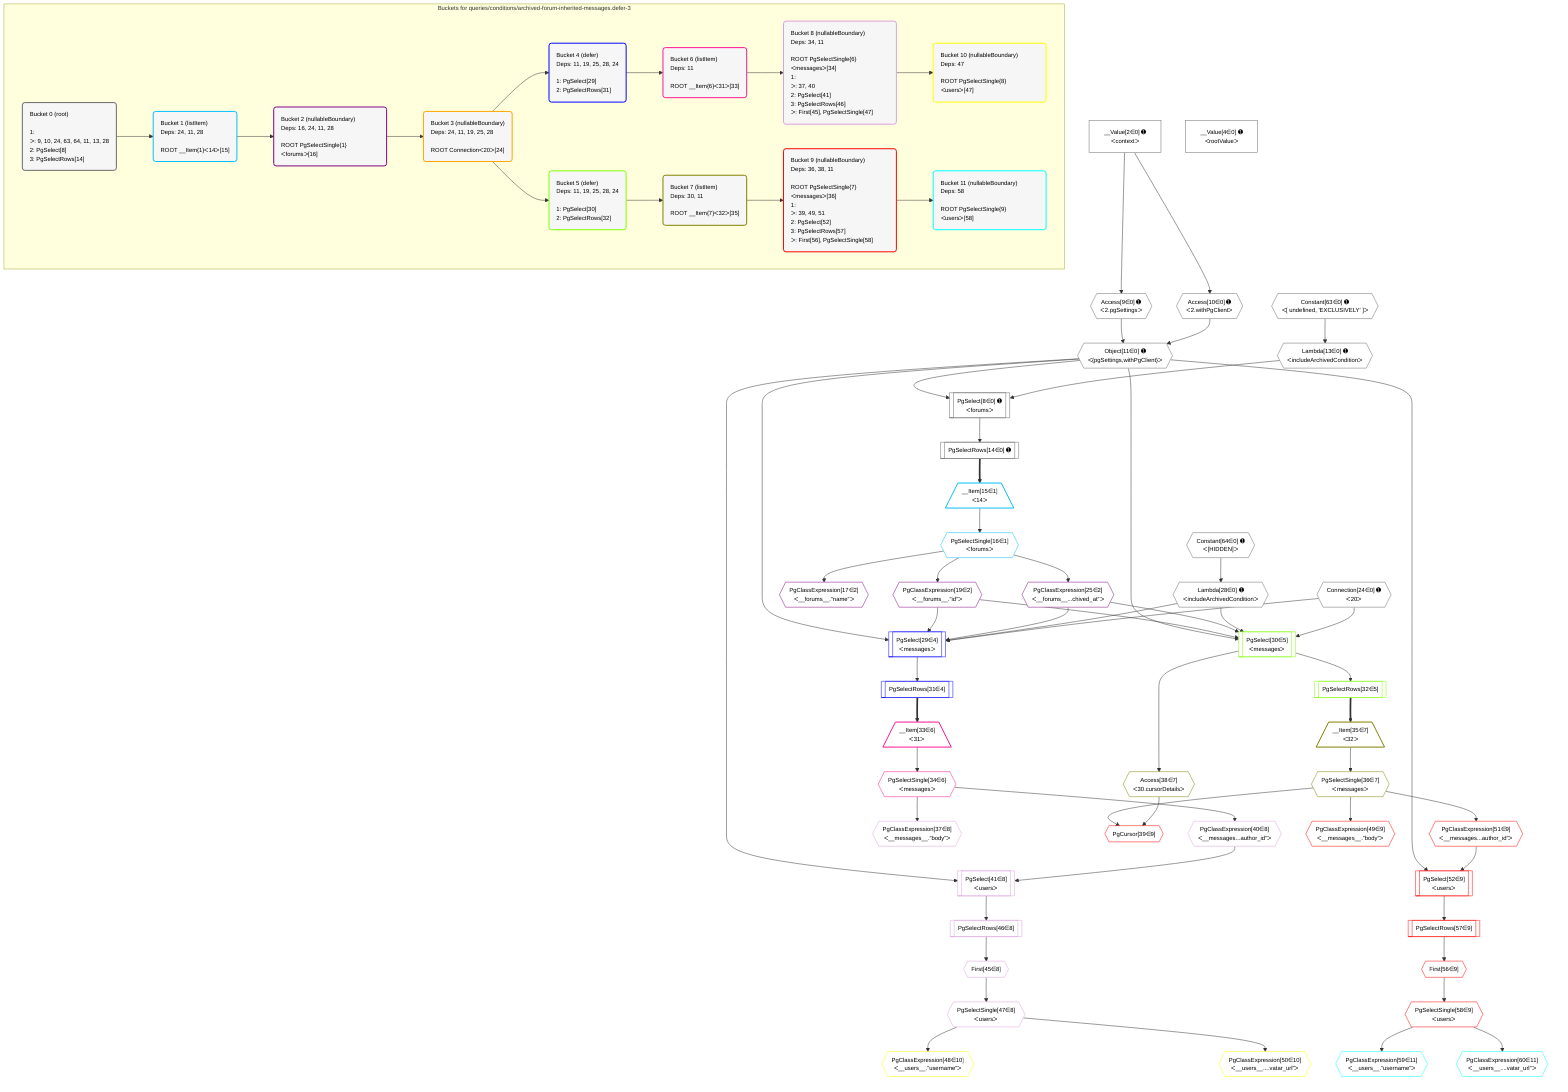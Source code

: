 %%{init: {'themeVariables': { 'fontSize': '12px'}}}%%
graph TD
    classDef path fill:#eee,stroke:#000,color:#000
    classDef plan fill:#fff,stroke-width:1px,color:#000
    classDef itemplan fill:#fff,stroke-width:2px,color:#000
    classDef unbatchedplan fill:#dff,stroke-width:1px,color:#000
    classDef sideeffectplan fill:#fcc,stroke-width:2px,color:#000
    classDef bucket fill:#f6f6f6,color:#000,stroke-width:2px,text-align:left

    subgraph "Buckets for queries/conditions/archived-forum-inherited-messages.defer-3"
    Bucket0("Bucket 0 (root)<br /><br />1: <br />ᐳ: 9, 10, 24, 63, 64, 11, 13, 28<br />2: PgSelect[8]<br />3: PgSelectRows[14]"):::bucket
    Bucket1("Bucket 1 (listItem)<br />Deps: 24, 11, 28<br /><br />ROOT __Item{1}ᐸ14ᐳ[15]"):::bucket
    Bucket2("Bucket 2 (nullableBoundary)<br />Deps: 16, 24, 11, 28<br /><br />ROOT PgSelectSingle{1}ᐸforumsᐳ[16]"):::bucket
    Bucket3("Bucket 3 (nullableBoundary)<br />Deps: 24, 11, 19, 25, 28<br /><br />ROOT Connectionᐸ20ᐳ[24]"):::bucket
    Bucket4("Bucket 4 (defer)<br />Deps: 11, 19, 25, 28, 24<br /><br />1: PgSelect[29]<br />2: PgSelectRows[31]"):::bucket
    Bucket5("Bucket 5 (defer)<br />Deps: 11, 19, 25, 28, 24<br /><br />1: PgSelect[30]<br />2: PgSelectRows[32]"):::bucket
    Bucket6("Bucket 6 (listItem)<br />Deps: 11<br /><br />ROOT __Item{6}ᐸ31ᐳ[33]"):::bucket
    Bucket7("Bucket 7 (listItem)<br />Deps: 30, 11<br /><br />ROOT __Item{7}ᐸ32ᐳ[35]"):::bucket
    Bucket8("Bucket 8 (nullableBoundary)<br />Deps: 34, 11<br /><br />ROOT PgSelectSingle{6}ᐸmessagesᐳ[34]<br />1: <br />ᐳ: 37, 40<br />2: PgSelect[41]<br />3: PgSelectRows[46]<br />ᐳ: First[45], PgSelectSingle[47]"):::bucket
    Bucket9("Bucket 9 (nullableBoundary)<br />Deps: 36, 38, 11<br /><br />ROOT PgSelectSingle{7}ᐸmessagesᐳ[36]<br />1: <br />ᐳ: 39, 49, 51<br />2: PgSelect[52]<br />3: PgSelectRows[57]<br />ᐳ: First[56], PgSelectSingle[58]"):::bucket
    Bucket10("Bucket 10 (nullableBoundary)<br />Deps: 47<br /><br />ROOT PgSelectSingle{8}ᐸusersᐳ[47]"):::bucket
    Bucket11("Bucket 11 (nullableBoundary)<br />Deps: 58<br /><br />ROOT PgSelectSingle{9}ᐸusersᐳ[58]"):::bucket
    end
    Bucket0 --> Bucket1
    Bucket1 --> Bucket2
    Bucket2 --> Bucket3
    Bucket3 --> Bucket4 & Bucket5
    Bucket4 --> Bucket6
    Bucket5 --> Bucket7
    Bucket6 --> Bucket8
    Bucket7 --> Bucket9
    Bucket8 --> Bucket10
    Bucket9 --> Bucket11

    %% plan dependencies
    PgSelect8[["PgSelect[8∈0] ➊<br />ᐸforumsᐳ"]]:::plan
    Object11{{"Object[11∈0] ➊<br />ᐸ{pgSettings,withPgClient}ᐳ"}}:::plan
    Lambda13{{"Lambda[13∈0] ➊<br />ᐸincludeArchivedConditionᐳ"}}:::plan
    Object11 & Lambda13 --> PgSelect8
    Access9{{"Access[9∈0] ➊<br />ᐸ2.pgSettingsᐳ"}}:::plan
    Access10{{"Access[10∈0] ➊<br />ᐸ2.withPgClientᐳ"}}:::plan
    Access9 & Access10 --> Object11
    __Value2["__Value[2∈0] ➊<br />ᐸcontextᐳ"]:::plan
    __Value2 --> Access9
    __Value2 --> Access10
    Constant63{{"Constant[63∈0] ➊<br />ᐸ[ undefined, 'EXCLUSIVELY' ]ᐳ"}}:::plan
    Constant63 --> Lambda13
    PgSelectRows14[["PgSelectRows[14∈0] ➊"]]:::plan
    PgSelect8 --> PgSelectRows14
    Lambda28{{"Lambda[28∈0] ➊<br />ᐸincludeArchivedConditionᐳ"}}:::plan
    Constant64{{"Constant[64∈0] ➊<br />ᐸ[HIDDEN]ᐳ"}}:::plan
    Constant64 --> Lambda28
    __Value4["__Value[4∈0] ➊<br />ᐸrootValueᐳ"]:::plan
    Connection24{{"Connection[24∈0] ➊<br />ᐸ20ᐳ"}}:::plan
    __Item15[/"__Item[15∈1]<br />ᐸ14ᐳ"\]:::itemplan
    PgSelectRows14 ==> __Item15
    PgSelectSingle16{{"PgSelectSingle[16∈1]<br />ᐸforumsᐳ"}}:::plan
    __Item15 --> PgSelectSingle16
    PgClassExpression17{{"PgClassExpression[17∈2]<br />ᐸ__forums__.”name”ᐳ"}}:::plan
    PgSelectSingle16 --> PgClassExpression17
    PgClassExpression19{{"PgClassExpression[19∈2]<br />ᐸ__forums__.”id”ᐳ"}}:::plan
    PgSelectSingle16 --> PgClassExpression19
    PgClassExpression25{{"PgClassExpression[25∈2]<br />ᐸ__forums__...chived_at”ᐳ"}}:::plan
    PgSelectSingle16 --> PgClassExpression25
    PgSelect29[["PgSelect[29∈4]<br />ᐸmessagesᐳ"]]:::plan
    Object11 & PgClassExpression19 & PgClassExpression25 & Lambda28 & Connection24 --> PgSelect29
    PgSelectRows31[["PgSelectRows[31∈4]"]]:::plan
    PgSelect29 --> PgSelectRows31
    PgSelect30[["PgSelect[30∈5]<br />ᐸmessagesᐳ"]]:::plan
    Object11 & PgClassExpression19 & PgClassExpression25 & Lambda28 & Connection24 --> PgSelect30
    PgSelectRows32[["PgSelectRows[32∈5]"]]:::plan
    PgSelect30 --> PgSelectRows32
    __Item33[/"__Item[33∈6]<br />ᐸ31ᐳ"\]:::itemplan
    PgSelectRows31 ==> __Item33
    PgSelectSingle34{{"PgSelectSingle[34∈6]<br />ᐸmessagesᐳ"}}:::plan
    __Item33 --> PgSelectSingle34
    __Item35[/"__Item[35∈7]<br />ᐸ32ᐳ"\]:::itemplan
    PgSelectRows32 ==> __Item35
    PgSelectSingle36{{"PgSelectSingle[36∈7]<br />ᐸmessagesᐳ"}}:::plan
    __Item35 --> PgSelectSingle36
    Access38{{"Access[38∈7]<br />ᐸ30.cursorDetailsᐳ"}}:::plan
    PgSelect30 --> Access38
    PgSelect41[["PgSelect[41∈8]<br />ᐸusersᐳ"]]:::plan
    PgClassExpression40{{"PgClassExpression[40∈8]<br />ᐸ__messages...author_id”ᐳ"}}:::plan
    Object11 & PgClassExpression40 --> PgSelect41
    PgClassExpression37{{"PgClassExpression[37∈8]<br />ᐸ__messages__.”body”ᐳ"}}:::plan
    PgSelectSingle34 --> PgClassExpression37
    PgSelectSingle34 --> PgClassExpression40
    First45{{"First[45∈8]"}}:::plan
    PgSelectRows46[["PgSelectRows[46∈8]"]]:::plan
    PgSelectRows46 --> First45
    PgSelect41 --> PgSelectRows46
    PgSelectSingle47{{"PgSelectSingle[47∈8]<br />ᐸusersᐳ"}}:::plan
    First45 --> PgSelectSingle47
    PgCursor39{{"PgCursor[39∈9]"}}:::plan
    PgSelectSingle36 & Access38 --> PgCursor39
    PgSelect52[["PgSelect[52∈9]<br />ᐸusersᐳ"]]:::plan
    PgClassExpression51{{"PgClassExpression[51∈9]<br />ᐸ__messages...author_id”ᐳ"}}:::plan
    Object11 & PgClassExpression51 --> PgSelect52
    PgClassExpression49{{"PgClassExpression[49∈9]<br />ᐸ__messages__.”body”ᐳ"}}:::plan
    PgSelectSingle36 --> PgClassExpression49
    PgSelectSingle36 --> PgClassExpression51
    First56{{"First[56∈9]"}}:::plan
    PgSelectRows57[["PgSelectRows[57∈9]"]]:::plan
    PgSelectRows57 --> First56
    PgSelect52 --> PgSelectRows57
    PgSelectSingle58{{"PgSelectSingle[58∈9]<br />ᐸusersᐳ"}}:::plan
    First56 --> PgSelectSingle58
    PgClassExpression48{{"PgClassExpression[48∈10]<br />ᐸ__users__.”username”ᐳ"}}:::plan
    PgSelectSingle47 --> PgClassExpression48
    PgClassExpression50{{"PgClassExpression[50∈10]<br />ᐸ__users__....vatar_url”ᐳ"}}:::plan
    PgSelectSingle47 --> PgClassExpression50
    PgClassExpression59{{"PgClassExpression[59∈11]<br />ᐸ__users__.”username”ᐳ"}}:::plan
    PgSelectSingle58 --> PgClassExpression59
    PgClassExpression60{{"PgClassExpression[60∈11]<br />ᐸ__users__....vatar_url”ᐳ"}}:::plan
    PgSelectSingle58 --> PgClassExpression60

    %% define steps
    classDef bucket0 stroke:#696969
    class Bucket0,__Value2,__Value4,PgSelect8,Access9,Access10,Object11,Lambda13,PgSelectRows14,Connection24,Lambda28,Constant63,Constant64 bucket0
    classDef bucket1 stroke:#00bfff
    class Bucket1,__Item15,PgSelectSingle16 bucket1
    classDef bucket2 stroke:#7f007f
    class Bucket2,PgClassExpression17,PgClassExpression19,PgClassExpression25 bucket2
    classDef bucket3 stroke:#ffa500
    class Bucket3 bucket3
    classDef bucket4 stroke:#0000ff
    class Bucket4,PgSelect29,PgSelectRows31 bucket4
    classDef bucket5 stroke:#7fff00
    class Bucket5,PgSelect30,PgSelectRows32 bucket5
    classDef bucket6 stroke:#ff1493
    class Bucket6,__Item33,PgSelectSingle34 bucket6
    classDef bucket7 stroke:#808000
    class Bucket7,__Item35,PgSelectSingle36,Access38 bucket7
    classDef bucket8 stroke:#dda0dd
    class Bucket8,PgClassExpression37,PgClassExpression40,PgSelect41,First45,PgSelectRows46,PgSelectSingle47 bucket8
    classDef bucket9 stroke:#ff0000
    class Bucket9,PgCursor39,PgClassExpression49,PgClassExpression51,PgSelect52,First56,PgSelectRows57,PgSelectSingle58 bucket9
    classDef bucket10 stroke:#ffff00
    class Bucket10,PgClassExpression48,PgClassExpression50 bucket10
    classDef bucket11 stroke:#00ffff
    class Bucket11,PgClassExpression59,PgClassExpression60 bucket11